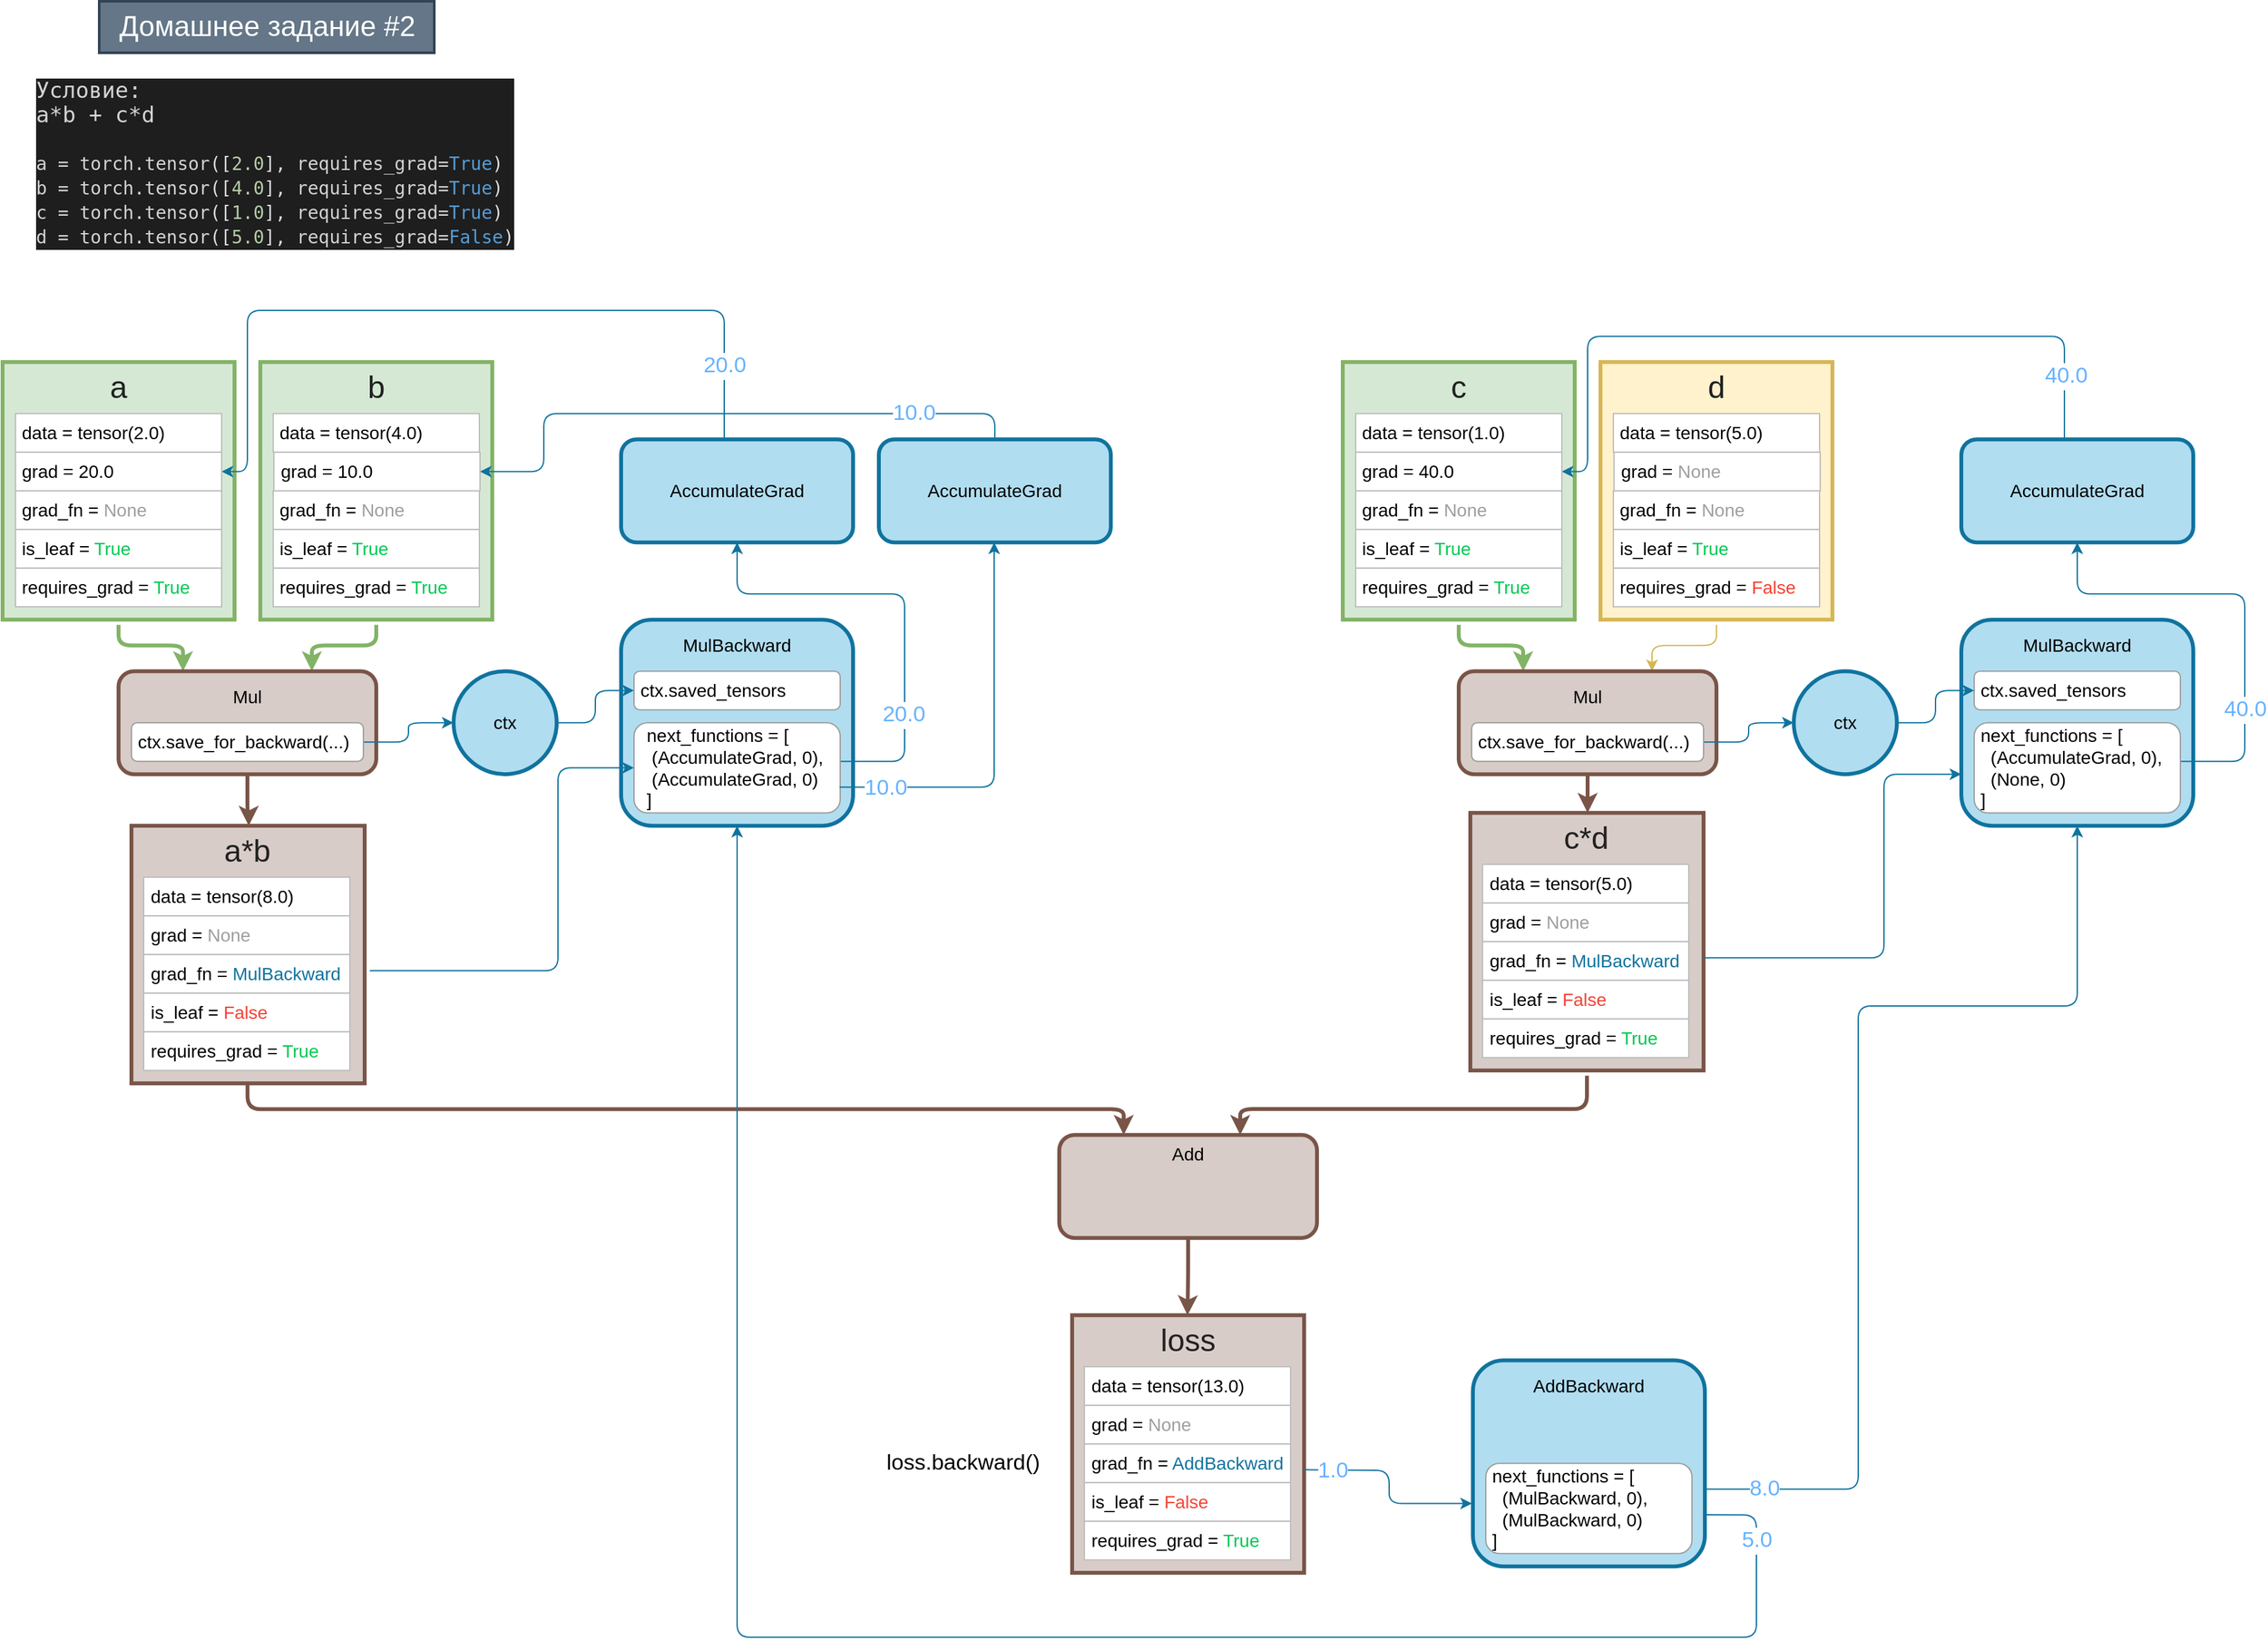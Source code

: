<mxfile version="20.6.0" type="github"><diagram id="vslNxuk_lqRWuXeU4qVt" name="Страница 1"><mxGraphModel dx="1038" dy="574" grid="1" gridSize="10" guides="1" tooltips="1" connect="1" arrows="1" fold="1" page="1" pageScale="1" pageWidth="827" pageHeight="1169" math="0" shadow="0"><root><mxCell id="0"/><mxCell id="1" parent="0"/><mxCell id="qWV-5Fo57e-LOUt43TfL-3" style="edgeStyle=orthogonalEdgeStyle;html=1;entryX=0.25;entryY=0;jettySize=auto;orthogonalLoop=1;strokeColor=#82b366;strokeWidth=3;endArrow=classic;endFill=1;rounded=1;fillColor=#d5e8d4;" parent="1" source="qWV-5Fo57e-LOUt43TfL-4" target="qWV-5Fo57e-LOUt43TfL-28" edge="1"><mxGeometry relative="1" as="geometry"/></mxCell><mxCell id="qWV-5Fo57e-LOUt43TfL-4" value="" style="rounded=0;whiteSpace=wrap;html=1;fillColor=#d5e8d4;strokeColor=#82b366;glass=0;comic=0;shadow=0;strokeWidth=3;perimeterSpacing=4;" parent="1" vertex="1"><mxGeometry x="1100" y="450.08" width="180" height="200" as="geometry"/></mxCell><mxCell id="qWV-5Fo57e-LOUt43TfL-5" value="&lt;div style=&quot;text-align: justify ; font-size: 14px&quot;&gt;data = tensor(1.0)&lt;/div&gt;" style="rounded=0;whiteSpace=wrap;html=1;align=left;fontSize=14;fillColor=#ffffff;strokeColor=#BDBDBD;fontColor=#000000;perimeterSpacing=0;labelBorderColor=none;spacing=5;spacingLeft=0;" parent="1" vertex="1"><mxGeometry x="1110" y="490.08" width="160" height="30" as="geometry"/></mxCell><mxCell id="qWV-5Fo57e-LOUt43TfL-6" value="&lt;div style=&quot;text-align: center ; font-size: 24px&quot;&gt;с&lt;/div&gt;" style="rounded=1;whiteSpace=wrap;html=1;align=center;strokeColor=none;fontSize=24;fillColor=none;fontColor=#212121;" parent="1" vertex="1"><mxGeometry x="1130" y="450.08" width="120" height="40" as="geometry"/></mxCell><mxCell id="qWV-5Fo57e-LOUt43TfL-7" value="&lt;div style=&quot;text-align: justify ; font-size: 14px&quot;&gt;grad_fn = &lt;font color=&quot;#9e9e9e&quot;&gt;None&lt;/font&gt;&lt;br&gt;&lt;/div&gt;" style="rounded=0;whiteSpace=wrap;html=1;align=left;fontSize=14;verticalAlign=middle;fillColor=#ffffff;strokeColor=#BDBDBD;perimeterSpacing=0;labelBorderColor=none;spacing=5;spacingLeft=0;" parent="1" vertex="1"><mxGeometry x="1110" y="550.08" width="160" height="30" as="geometry"/></mxCell><mxCell id="qWV-5Fo57e-LOUt43TfL-8" value="&lt;div style=&quot;text-align: justify ; font-size: 14px&quot;&gt;is_leaf = &lt;font color=&quot;#00c853&quot;&gt;True&lt;/font&gt;&lt;br&gt;&lt;/div&gt;" style="rounded=0;whiteSpace=wrap;html=1;align=left;fontSize=14;verticalAlign=middle;fillColor=#ffffff;strokeColor=#BDBDBD;perimeterSpacing=0;labelBorderColor=none;spacing=5;spacingLeft=0;" parent="1" vertex="1"><mxGeometry x="1110" y="580.08" width="160" height="30" as="geometry"/></mxCell><mxCell id="qWV-5Fo57e-LOUt43TfL-9" value="&lt;div style=&quot;text-align: justify ; font-size: 14px&quot;&gt;&lt;span style=&quot;font-size: 14px&quot;&gt;requires_grad = &lt;font color=&quot;#00c853&quot;&gt;True&lt;/font&gt;&lt;/span&gt;&lt;/div&gt;" style="rounded=0;whiteSpace=wrap;html=1;align=left;fontSize=14;verticalAlign=middle;fillColor=#ffffff;strokeColor=#BDBDBD;perimeterSpacing=0;labelBorderColor=none;spacing=5;spacingLeft=0;" parent="1" vertex="1"><mxGeometry x="1110" y="610.08" width="160" height="30" as="geometry"/></mxCell><mxCell id="qWV-5Fo57e-LOUt43TfL-10" style="edgeStyle=orthogonalEdgeStyle;rounded=1;html=1;entryX=1;entryY=0.5;jettySize=auto;orthogonalLoop=1;fillColor=#b1ddf0;strokeColor=#10739e;exitX=0;exitY=0.5;" parent="1" source="qWV-5Fo57e-LOUt43TfL-11" edge="1"><mxGeometry relative="1" as="geometry"><Array as="points"><mxPoint x="1660" y="550.08"/><mxPoint x="1660" y="430.08"/><mxPoint x="1290" y="430.08"/><mxPoint x="1290" y="535.08"/></Array><mxPoint x="1270" y="535.08" as="targetPoint"/></mxGeometry></mxCell><mxCell id="Y0QleXKZ6PcDvwRHYD04-9" value="40.0" style="edgeLabel;html=1;align=center;verticalAlign=middle;resizable=0;points=[];fontSize=17;fontColor=#66B2FF;" parent="qWV-5Fo57e-LOUt43TfL-10" vertex="1" connectable="0"><mxGeometry x="-0.512" y="-1" relative="1" as="geometry"><mxPoint as="offset"/></mxGeometry></mxCell><mxCell id="qWV-5Fo57e-LOUt43TfL-11" value="" style="rounded=1;whiteSpace=wrap;html=1;strokeColor=#10739e;strokeWidth=3;fillColor=#b1ddf0;fontSize=14;align=right;" parent="1" vertex="1"><mxGeometry x="1580" y="510.08" width="180" height="80" as="geometry"/></mxCell><mxCell id="qWV-5Fo57e-LOUt43TfL-12" value="AccumulateGrad&lt;br&gt;" style="text;html=1;strokeColor=none;fillColor=none;align=center;verticalAlign=middle;whiteSpace=wrap;rounded=0;fontSize=14;fontColor=#000000;" parent="1" vertex="1"><mxGeometry x="1590" y="520.08" width="160" height="60" as="geometry"/></mxCell><mxCell id="qWV-5Fo57e-LOUt43TfL-13" style="edgeStyle=orthogonalEdgeStyle;html=1;entryX=0.75;entryY=0;jettySize=auto;orthogonalLoop=1;fillColor=#fff2cc;strokeColor=#d6b656;rounded=1;strokeWidth=1;" parent="1" source="qWV-5Fo57e-LOUt43TfL-14" target="qWV-5Fo57e-LOUt43TfL-28" edge="1"><mxGeometry relative="1" as="geometry"/></mxCell><mxCell id="qWV-5Fo57e-LOUt43TfL-14" value="" style="rounded=0;whiteSpace=wrap;html=1;fillColor=#fff2cc;strokeColor=#d6b656;glass=0;comic=0;shadow=0;strokeWidth=3;perimeterSpacing=4;" parent="1" vertex="1"><mxGeometry x="1300" y="450.08" width="180" height="200" as="geometry"/></mxCell><mxCell id="qWV-5Fo57e-LOUt43TfL-15" value="&lt;div style=&quot;text-align: justify ; font-size: 14px&quot;&gt;data = tensor(5.0)&lt;/div&gt;" style="rounded=0;whiteSpace=wrap;html=1;align=left;fontSize=14;fillColor=#ffffff;strokeColor=#BDBDBD;fontColor=#000000;perimeterSpacing=0;labelBorderColor=none;spacing=5;spacingLeft=0;" parent="1" vertex="1"><mxGeometry x="1310" y="490.08" width="160" height="30" as="geometry"/></mxCell><mxCell id="qWV-5Fo57e-LOUt43TfL-16" value="&lt;div style=&quot;text-align: center ; font-size: 24px&quot;&gt;d&lt;/div&gt;" style="rounded=1;whiteSpace=wrap;html=1;align=center;strokeColor=none;fontSize=24;fillColor=none;fontColor=#212121;" parent="1" vertex="1"><mxGeometry x="1330" y="450.08" width="120" height="40" as="geometry"/></mxCell><mxCell id="qWV-5Fo57e-LOUt43TfL-17" value="&lt;div style=&quot;text-align: justify ; font-size: 14px&quot;&gt;grad_fn = &lt;font color=&quot;#9e9e9e&quot;&gt;None&lt;/font&gt;&lt;br&gt;&lt;/div&gt;" style="rounded=0;whiteSpace=wrap;html=1;align=left;fontSize=14;verticalAlign=middle;fillColor=#ffffff;strokeColor=#BDBDBD;perimeterSpacing=0;labelBorderColor=none;spacing=5;spacingLeft=0;" parent="1" vertex="1"><mxGeometry x="1310" y="550.08" width="160" height="30" as="geometry"/></mxCell><mxCell id="qWV-5Fo57e-LOUt43TfL-18" value="&lt;div style=&quot;text-align: justify ; font-size: 14px&quot;&gt;is_leaf = &lt;font color=&quot;#00c853&quot;&gt;True&lt;/font&gt;&lt;br&gt;&lt;/div&gt;" style="rounded=0;whiteSpace=wrap;html=1;align=left;fontSize=14;verticalAlign=middle;fillColor=#ffffff;strokeColor=#BDBDBD;perimeterSpacing=0;labelBorderColor=none;spacing=5;spacingLeft=0;" parent="1" vertex="1"><mxGeometry x="1310" y="580.08" width="160" height="30" as="geometry"/></mxCell><mxCell id="qWV-5Fo57e-LOUt43TfL-27" style="edgeStyle=orthogonalEdgeStyle;html=1;endArrow=classic;endFill=1;jettySize=auto;orthogonalLoop=1;strokeColor=#795548;strokeWidth=3;rounded=1;" parent="1" source="qWV-5Fo57e-LOUt43TfL-28" edge="1"><mxGeometry relative="1" as="geometry"><mxPoint x="1290" y="800.08" as="targetPoint"/><Array as="points"><mxPoint x="1290" y="790.08"/><mxPoint x="1290" y="790.08"/></Array></mxGeometry></mxCell><mxCell id="qWV-5Fo57e-LOUt43TfL-28" value="" style="rounded=1;whiteSpace=wrap;html=1;strokeColor=#795548;strokeWidth=3;fillColor=#D7CCC8;fontSize=14;align=right;" parent="1" vertex="1"><mxGeometry x="1190" y="690.08" width="200" height="80" as="geometry"/></mxCell><mxCell id="qWV-5Fo57e-LOUt43TfL-29" value="Mul&lt;br&gt;" style="text;html=1;strokeColor=none;fillColor=none;align=center;verticalAlign=middle;whiteSpace=wrap;rounded=0;fontSize=14;fontColor=#000000;" parent="1" vertex="1"><mxGeometry x="1250" y="690.08" width="80" height="40" as="geometry"/></mxCell><mxCell id="qWV-5Fo57e-LOUt43TfL-30" style="edgeStyle=orthogonalEdgeStyle;html=1;entryX=0;entryY=0.5;endArrow=classic;endFill=1;jettySize=auto;orthogonalLoop=1;strokeColor=#10739e;strokeWidth=1;fillColor=#b1ddf0;rounded=1;" parent="1" source="qWV-5Fo57e-LOUt43TfL-31" target="qWV-5Fo57e-LOUt43TfL-32" edge="1"><mxGeometry relative="1" as="geometry"/></mxCell><mxCell id="qWV-5Fo57e-LOUt43TfL-31" value="ctx.save_for_backward(...)&lt;br&gt;" style="rounded=1;whiteSpace=wrap;html=1;strokeColor=#9E9E9E;strokeWidth=1;fillColor=#ffffff;gradientColor=none;fontSize=14;fontColor=#000000;align=left;spacing=5;" parent="1" vertex="1"><mxGeometry x="1200" y="730.08" width="180" height="30" as="geometry"/></mxCell><mxCell id="qWV-5Fo57e-LOUt43TfL-32" value="ctx" style="ellipse;whiteSpace=wrap;html=1;aspect=fixed;strokeColor=#10739e;strokeWidth=3;fillColor=#b1ddf0;fontSize=14;" parent="1" vertex="1"><mxGeometry x="1450" y="690.08" width="80" height="80" as="geometry"/></mxCell><mxCell id="qWV-5Fo57e-LOUt43TfL-33" value="" style="rounded=1;whiteSpace=wrap;html=1;strokeColor=#10739e;strokeWidth=3;fillColor=#b1ddf0;fontSize=14;align=right;" parent="1" vertex="1"><mxGeometry x="1580" y="650.08" width="180" height="160" as="geometry"/></mxCell><mxCell id="qWV-5Fo57e-LOUt43TfL-34" value="MulBackward&lt;br&gt;" style="text;html=1;strokeColor=none;fillColor=none;align=center;verticalAlign=middle;whiteSpace=wrap;rounded=0;fontSize=14;fontColor=#000000;" parent="1" vertex="1"><mxGeometry x="1590" y="650.08" width="160" height="40" as="geometry"/></mxCell><mxCell id="qWV-5Fo57e-LOUt43TfL-35" value="ctx.saved_tensors&lt;br&gt;" style="rounded=1;whiteSpace=wrap;html=1;strokeColor=#9E9E9E;strokeWidth=1;fillColor=#ffffff;gradientColor=none;fontSize=14;fontColor=#000000;align=left;spacing=5;" parent="1" vertex="1"><mxGeometry x="1590" y="690.08" width="160" height="30" as="geometry"/></mxCell><mxCell id="qWV-5Fo57e-LOUt43TfL-36" style="edgeStyle=orthogonalEdgeStyle;html=1;entryX=0;entryY=0.5;endArrow=classic;endFill=1;jettySize=auto;orthogonalLoop=1;strokeColor=#10739e;strokeWidth=1;fontSize=14;fillColor=#b1ddf0;rounded=1;" parent="1" source="qWV-5Fo57e-LOUt43TfL-32" target="qWV-5Fo57e-LOUt43TfL-35" edge="1"><mxGeometry relative="1" as="geometry"/></mxCell><mxCell id="qWV-5Fo57e-LOUt43TfL-37" style="edgeStyle=orthogonalEdgeStyle;rounded=1;html=1;jettySize=auto;orthogonalLoop=1;strokeColor=#10739E;entryX=0.5;entryY=1;" parent="1" source="qWV-5Fo57e-LOUt43TfL-38" target="qWV-5Fo57e-LOUt43TfL-11" edge="1"><mxGeometry relative="1" as="geometry"><mxPoint x="1760" y="600.08" as="targetPoint"/><Array as="points"><mxPoint x="1800" y="760.08"/><mxPoint x="1800" y="630.08"/><mxPoint x="1670" y="630.08"/></Array></mxGeometry></mxCell><mxCell id="Y0QleXKZ6PcDvwRHYD04-8" value="40.0" style="edgeLabel;html=1;align=center;verticalAlign=middle;resizable=0;points=[];fontSize=17;fontColor=#66B2FF;" parent="qWV-5Fo57e-LOUt43TfL-37" vertex="1" connectable="0"><mxGeometry x="-0.807" relative="1" as="geometry"><mxPoint x="16" y="-40" as="offset"/></mxGeometry></mxCell><mxCell id="qWV-5Fo57e-LOUt43TfL-38" value="next_functions = [&lt;br&gt;&amp;nbsp; (AccumulateGrad, 0),&lt;br&gt;&amp;nbsp; (None, 0)&lt;br&gt;]&lt;br&gt;" style="rounded=1;whiteSpace=wrap;html=1;strokeColor=#9E9E9E;strokeWidth=1;fillColor=#ffffff;gradientColor=none;fontSize=14;fontColor=#000000;align=left;spacing=5;" parent="1" vertex="1"><mxGeometry x="1590" y="730.08" width="160" height="70" as="geometry"/></mxCell><mxCell id="qWV-5Fo57e-LOUt43TfL-39" value="&lt;div style=&quot;text-align: justify ; font-size: 14px&quot;&gt;&lt;span style=&quot;font-size: 14px&quot;&gt;requires_grad = &lt;font color=&quot;#f44336&quot;&gt;False&lt;/font&gt;&lt;/span&gt;&lt;/div&gt;" style="rounded=0;whiteSpace=wrap;html=1;align=left;fontSize=14;verticalAlign=middle;fillColor=#ffffff;strokeColor=#BDBDBD;perimeterSpacing=0;labelBorderColor=none;spacing=5;spacingLeft=0;" parent="1" vertex="1"><mxGeometry x="1310" y="610.08" width="160" height="30" as="geometry"/></mxCell><mxCell id="qWV-5Fo57e-LOUt43TfL-41" value="&lt;div style=&quot;text-align: justify ; font-size: 14px&quot;&gt;grad = &lt;font color=&quot;#9e9e9e&quot;&gt;None&lt;/font&gt;&lt;br&gt;&lt;/div&gt;" style="rounded=0;whiteSpace=wrap;html=1;align=left;fontSize=14;fillColor=#ffffff;strokeColor=#BDBDBD;perimeterSpacing=0;labelBorderColor=none;spacing=5;spacingLeft=0;" parent="1" vertex="1"><mxGeometry x="1310.5" y="520.08" width="160" height="30" as="geometry"/></mxCell><mxCell id="qWV-5Fo57e-LOUt43TfL-42" value="&lt;div style=&quot;text-align: justify ; font-size: 14px&quot;&gt;grad = 40.0&lt;br&gt;&lt;/div&gt;" style="rounded=0;whiteSpace=wrap;html=1;align=left;fontSize=14;fillColor=#ffffff;strokeColor=#BDBDBD;perimeterSpacing=0;labelBorderColor=none;spacing=5;spacingLeft=0;" parent="1" vertex="1"><mxGeometry x="1110" y="520.08" width="160" height="30" as="geometry"/></mxCell><mxCell id="qWV-5Fo57e-LOUt43TfL-45" style="edgeStyle=orthogonalEdgeStyle;html=1;entryX=0.25;entryY=0;jettySize=auto;orthogonalLoop=1;strokeColor=#82b366;strokeWidth=3;endArrow=classic;endFill=1;rounded=1;fillColor=#d5e8d4;" parent="1" source="qWV-5Fo57e-LOUt43TfL-46" target="qWV-5Fo57e-LOUt43TfL-70" edge="1"><mxGeometry relative="1" as="geometry"/></mxCell><mxCell id="qWV-5Fo57e-LOUt43TfL-46" value="" style="rounded=0;whiteSpace=wrap;html=1;fillColor=#d5e8d4;strokeColor=#82b366;glass=0;comic=0;shadow=0;strokeWidth=3;perimeterSpacing=4;" parent="1" vertex="1"><mxGeometry x="60" y="450.08" width="180" height="200" as="geometry"/></mxCell><mxCell id="qWV-5Fo57e-LOUt43TfL-47" value="&lt;div style=&quot;text-align: justify ; font-size: 14px&quot;&gt;data = tensor(2.0)&lt;/div&gt;" style="rounded=0;whiteSpace=wrap;html=1;align=left;fontSize=14;fillColor=#ffffff;strokeColor=#BDBDBD;fontColor=#000000;perimeterSpacing=0;labelBorderColor=none;spacing=5;spacingLeft=0;" parent="1" vertex="1"><mxGeometry x="70" y="490.08" width="160" height="30" as="geometry"/></mxCell><mxCell id="qWV-5Fo57e-LOUt43TfL-48" value="&lt;div style=&quot;text-align: center ; font-size: 24px&quot;&gt;a&lt;/div&gt;" style="rounded=1;whiteSpace=wrap;html=1;align=center;strokeColor=none;fontSize=24;fillColor=none;fontColor=#212121;" parent="1" vertex="1"><mxGeometry x="90" y="450.08" width="120" height="40" as="geometry"/></mxCell><mxCell id="qWV-5Fo57e-LOUt43TfL-49" value="&lt;div style=&quot;text-align: justify ; font-size: 14px&quot;&gt;grad_fn = &lt;font color=&quot;#9e9e9e&quot;&gt;None&lt;/font&gt;&lt;br&gt;&lt;/div&gt;" style="rounded=0;whiteSpace=wrap;html=1;align=left;fontSize=14;verticalAlign=middle;fillColor=#ffffff;strokeColor=#BDBDBD;perimeterSpacing=0;labelBorderColor=none;spacing=5;spacingLeft=0;" parent="1" vertex="1"><mxGeometry x="70" y="550.08" width="160" height="30" as="geometry"/></mxCell><mxCell id="qWV-5Fo57e-LOUt43TfL-50" value="&lt;div style=&quot;text-align: justify ; font-size: 14px&quot;&gt;is_leaf = &lt;font color=&quot;#00c853&quot;&gt;True&lt;/font&gt;&lt;br&gt;&lt;/div&gt;" style="rounded=0;whiteSpace=wrap;html=1;align=left;fontSize=14;verticalAlign=middle;fillColor=#ffffff;strokeColor=#BDBDBD;perimeterSpacing=0;labelBorderColor=none;spacing=5;spacingLeft=0;" parent="1" vertex="1"><mxGeometry x="70" y="580.08" width="160" height="30" as="geometry"/></mxCell><mxCell id="qWV-5Fo57e-LOUt43TfL-51" value="&lt;div style=&quot;text-align: justify ; font-size: 14px&quot;&gt;&lt;span style=&quot;font-size: 14px&quot;&gt;requires_grad = &lt;font color=&quot;#00c853&quot;&gt;True&lt;/font&gt;&lt;/span&gt;&lt;/div&gt;" style="rounded=0;whiteSpace=wrap;html=1;align=left;fontSize=14;verticalAlign=middle;fillColor=#ffffff;strokeColor=#BDBDBD;perimeterSpacing=0;labelBorderColor=none;spacing=5;spacingLeft=0;" parent="1" vertex="1"><mxGeometry x="70" y="610.08" width="160" height="30" as="geometry"/></mxCell><mxCell id="qWV-5Fo57e-LOUt43TfL-52" style="edgeStyle=orthogonalEdgeStyle;rounded=1;html=1;entryX=1;entryY=0.5;jettySize=auto;orthogonalLoop=1;fillColor=#b1ddf0;strokeColor=#10739e;exitX=0;exitY=0.5;" parent="1" source="qWV-5Fo57e-LOUt43TfL-53" edge="1"><mxGeometry relative="1" as="geometry"><Array as="points"><mxPoint x="620" y="550"/><mxPoint x="620" y="410"/><mxPoint x="250" y="410"/><mxPoint x="250" y="535"/></Array><mxPoint x="230" y="535.08" as="targetPoint"/></mxGeometry></mxCell><mxCell id="Y0QleXKZ6PcDvwRHYD04-12" value="20.0" style="edgeLabel;html=1;align=center;verticalAlign=middle;resizable=0;points=[];fontSize=17;fontColor=#66B2FF;" parent="qWV-5Fo57e-LOUt43TfL-52" vertex="1" connectable="0"><mxGeometry x="-0.519" relative="1" as="geometry"><mxPoint as="offset"/></mxGeometry></mxCell><mxCell id="qWV-5Fo57e-LOUt43TfL-53" value="" style="rounded=1;whiteSpace=wrap;html=1;strokeColor=#10739e;strokeWidth=3;fillColor=#b1ddf0;fontSize=14;align=right;" parent="1" vertex="1"><mxGeometry x="540" y="510.08" width="180" height="80" as="geometry"/></mxCell><mxCell id="qWV-5Fo57e-LOUt43TfL-54" value="AccumulateGrad&lt;br&gt;" style="text;html=1;strokeColor=none;fillColor=none;align=center;verticalAlign=middle;whiteSpace=wrap;rounded=0;fontSize=14;fontColor=#000000;" parent="1" vertex="1"><mxGeometry x="550" y="520.08" width="160" height="60" as="geometry"/></mxCell><mxCell id="qWV-5Fo57e-LOUt43TfL-55" style="edgeStyle=orthogonalEdgeStyle;html=1;entryX=0.75;entryY=0;jettySize=auto;orthogonalLoop=1;fillColor=#d5e8d4;strokeColor=#82b366;rounded=1;strokeWidth=3;" parent="1" source="qWV-5Fo57e-LOUt43TfL-56" target="qWV-5Fo57e-LOUt43TfL-70" edge="1"><mxGeometry relative="1" as="geometry"/></mxCell><mxCell id="qWV-5Fo57e-LOUt43TfL-56" value="" style="rounded=0;whiteSpace=wrap;html=1;fillColor=#d5e8d4;strokeColor=#82b366;glass=0;comic=0;shadow=0;strokeWidth=3;perimeterSpacing=4;" parent="1" vertex="1"><mxGeometry x="260" y="450.08" width="180" height="200" as="geometry"/></mxCell><mxCell id="qWV-5Fo57e-LOUt43TfL-57" value="&lt;div style=&quot;text-align: justify ; font-size: 14px&quot;&gt;data = tensor(4.0)&lt;/div&gt;" style="rounded=0;whiteSpace=wrap;html=1;align=left;fontSize=14;fillColor=#ffffff;strokeColor=#BDBDBD;fontColor=#000000;perimeterSpacing=0;labelBorderColor=none;spacing=5;spacingLeft=0;" parent="1" vertex="1"><mxGeometry x="270" y="490.08" width="160" height="30" as="geometry"/></mxCell><mxCell id="qWV-5Fo57e-LOUt43TfL-58" value="&lt;div style=&quot;text-align: center ; font-size: 24px&quot;&gt;b&lt;/div&gt;" style="rounded=1;whiteSpace=wrap;html=1;align=center;strokeColor=none;fontSize=24;fillColor=none;fontColor=#212121;" parent="1" vertex="1"><mxGeometry x="290" y="450.08" width="120" height="40" as="geometry"/></mxCell><mxCell id="qWV-5Fo57e-LOUt43TfL-59" value="&lt;div style=&quot;text-align: justify ; font-size: 14px&quot;&gt;grad_fn = &lt;font color=&quot;#9e9e9e&quot;&gt;None&lt;/font&gt;&lt;br&gt;&lt;/div&gt;" style="rounded=0;whiteSpace=wrap;html=1;align=left;fontSize=14;verticalAlign=middle;fillColor=#ffffff;strokeColor=#BDBDBD;perimeterSpacing=0;labelBorderColor=none;spacing=5;spacingLeft=0;" parent="1" vertex="1"><mxGeometry x="270" y="550.08" width="160" height="30" as="geometry"/></mxCell><mxCell id="qWV-5Fo57e-LOUt43TfL-60" value="&lt;div style=&quot;text-align: justify ; font-size: 14px&quot;&gt;is_leaf = &lt;font color=&quot;#00c853&quot;&gt;True&lt;/font&gt;&lt;br&gt;&lt;/div&gt;" style="rounded=0;whiteSpace=wrap;html=1;align=left;fontSize=14;verticalAlign=middle;fillColor=#ffffff;strokeColor=#BDBDBD;perimeterSpacing=0;labelBorderColor=none;spacing=5;spacingLeft=0;" parent="1" vertex="1"><mxGeometry x="270" y="580.08" width="160" height="30" as="geometry"/></mxCell><mxCell id="qWV-5Fo57e-LOUt43TfL-69" style="edgeStyle=orthogonalEdgeStyle;html=1;endArrow=classic;endFill=1;jettySize=auto;orthogonalLoop=1;strokeColor=#795548;strokeWidth=3;rounded=1;" parent="1" source="qWV-5Fo57e-LOUt43TfL-70" edge="1"><mxGeometry relative="1" as="geometry"><mxPoint x="251" y="810.08" as="targetPoint"/><Array as="points"><mxPoint x="250" y="800.08"/><mxPoint x="251" y="800.08"/></Array></mxGeometry></mxCell><mxCell id="qWV-5Fo57e-LOUt43TfL-70" value="" style="rounded=1;whiteSpace=wrap;html=1;strokeColor=#795548;strokeWidth=3;fillColor=#D7CCC8;fontSize=14;align=right;" parent="1" vertex="1"><mxGeometry x="150" y="690.08" width="200" height="80" as="geometry"/></mxCell><mxCell id="qWV-5Fo57e-LOUt43TfL-71" value="Mul&lt;br&gt;" style="text;html=1;strokeColor=none;fillColor=none;align=center;verticalAlign=middle;whiteSpace=wrap;rounded=0;fontSize=14;fontColor=#000000;" parent="1" vertex="1"><mxGeometry x="210" y="690.08" width="80" height="40" as="geometry"/></mxCell><mxCell id="qWV-5Fo57e-LOUt43TfL-72" style="edgeStyle=orthogonalEdgeStyle;html=1;entryX=0;entryY=0.5;endArrow=classic;endFill=1;jettySize=auto;orthogonalLoop=1;strokeColor=#10739e;strokeWidth=1;fillColor=#b1ddf0;rounded=1;" parent="1" source="qWV-5Fo57e-LOUt43TfL-73" target="qWV-5Fo57e-LOUt43TfL-74" edge="1"><mxGeometry relative="1" as="geometry"/></mxCell><mxCell id="qWV-5Fo57e-LOUt43TfL-73" value="ctx.save_for_backward(...)&lt;br&gt;" style="rounded=1;whiteSpace=wrap;html=1;strokeColor=#9E9E9E;strokeWidth=1;fillColor=#ffffff;gradientColor=none;fontSize=14;fontColor=#000000;align=left;spacing=5;" parent="1" vertex="1"><mxGeometry x="160" y="730.08" width="180" height="30" as="geometry"/></mxCell><mxCell id="qWV-5Fo57e-LOUt43TfL-74" value="ctx" style="ellipse;whiteSpace=wrap;html=1;aspect=fixed;strokeColor=#10739e;strokeWidth=3;fillColor=#b1ddf0;fontSize=14;" parent="1" vertex="1"><mxGeometry x="410" y="690.08" width="80" height="80" as="geometry"/></mxCell><mxCell id="qWV-5Fo57e-LOUt43TfL-75" value="" style="rounded=1;whiteSpace=wrap;html=1;strokeColor=#10739e;strokeWidth=3;fillColor=#b1ddf0;fontSize=14;align=right;" parent="1" vertex="1"><mxGeometry x="540" y="650.08" width="180" height="160" as="geometry"/></mxCell><mxCell id="qWV-5Fo57e-LOUt43TfL-76" value="MulBackward&lt;br&gt;" style="text;html=1;strokeColor=none;fillColor=none;align=center;verticalAlign=middle;whiteSpace=wrap;rounded=0;fontSize=14;fontColor=#000000;" parent="1" vertex="1"><mxGeometry x="550" y="650.08" width="160" height="40" as="geometry"/></mxCell><mxCell id="qWV-5Fo57e-LOUt43TfL-77" value="ctx.saved_tensors&lt;br&gt;" style="rounded=1;whiteSpace=wrap;html=1;strokeColor=#9E9E9E;strokeWidth=1;fillColor=#ffffff;gradientColor=none;fontSize=14;fontColor=#000000;align=left;spacing=5;" parent="1" vertex="1"><mxGeometry x="550" y="690.08" width="160" height="30" as="geometry"/></mxCell><mxCell id="qWV-5Fo57e-LOUt43TfL-78" style="edgeStyle=orthogonalEdgeStyle;html=1;entryX=0;entryY=0.5;endArrow=classic;endFill=1;jettySize=auto;orthogonalLoop=1;strokeColor=#10739e;strokeWidth=1;fontSize=14;fillColor=#b1ddf0;rounded=1;" parent="1" source="qWV-5Fo57e-LOUt43TfL-74" target="qWV-5Fo57e-LOUt43TfL-77" edge="1"><mxGeometry relative="1" as="geometry"/></mxCell><mxCell id="qWV-5Fo57e-LOUt43TfL-79" style="edgeStyle=orthogonalEdgeStyle;rounded=1;html=1;jettySize=auto;orthogonalLoop=1;strokeColor=#10739E;entryX=0.5;entryY=1;" parent="1" source="qWV-5Fo57e-LOUt43TfL-80" target="qWV-5Fo57e-LOUt43TfL-53" edge="1"><mxGeometry relative="1" as="geometry"><mxPoint x="720" y="600.08" as="targetPoint"/><Array as="points"><mxPoint x="760" y="760.08"/><mxPoint x="760" y="630.08"/><mxPoint x="630" y="630.08"/></Array></mxGeometry></mxCell><mxCell id="Y0QleXKZ6PcDvwRHYD04-11" value="20.0" style="edgeLabel;html=1;align=center;verticalAlign=middle;resizable=0;points=[];fontSize=17;fontColor=#66B2FF;" parent="qWV-5Fo57e-LOUt43TfL-79" vertex="1" connectable="0"><mxGeometry x="-0.509" y="1" relative="1" as="geometry"><mxPoint as="offset"/></mxGeometry></mxCell><mxCell id="qWV-5Fo57e-LOUt43TfL-80" value="&amp;nbsp;next_functions = [&lt;br&gt;&amp;nbsp; (AccumulateGrad, 0),&lt;br&gt;&amp;nbsp; (AccumulateGrad, 0)&lt;br&gt;&amp;nbsp;]" style="rounded=1;whiteSpace=wrap;html=1;strokeColor=#9E9E9E;strokeWidth=1;fillColor=#ffffff;gradientColor=none;fontSize=14;fontColor=#000000;align=left;spacing=5;spacingTop=1;spacingBottom=1;spacingLeft=1;spacingRight=1;" parent="1" vertex="1"><mxGeometry x="550" y="730.08" width="160" height="70" as="geometry"/></mxCell><mxCell id="qWV-5Fo57e-LOUt43TfL-81" value="&lt;div style=&quot;text-align: justify ; font-size: 14px&quot;&gt;&lt;span style=&quot;font-size: 14px&quot;&gt;requires_grad = &lt;font color=&quot;#00c853&quot;&gt;True&lt;/font&gt;&lt;/span&gt;&lt;/div&gt;" style="rounded=0;whiteSpace=wrap;html=1;align=left;fontSize=14;verticalAlign=middle;fillColor=#ffffff;strokeColor=#BDBDBD;perimeterSpacing=0;labelBorderColor=none;spacing=5;spacingLeft=0;" parent="1" vertex="1"><mxGeometry x="270" y="610.08" width="160" height="30" as="geometry"/></mxCell><mxCell id="qWV-5Fo57e-LOUt43TfL-83" value="" style="rounded=1;whiteSpace=wrap;html=1;strokeColor=#10739e;strokeWidth=3;fillColor=#b1ddf0;fontSize=14;align=right;" parent="1" vertex="1"><mxGeometry x="740" y="510.08" width="180" height="80" as="geometry"/></mxCell><mxCell id="qWV-5Fo57e-LOUt43TfL-84" style="edgeStyle=orthogonalEdgeStyle;rounded=1;html=1;entryX=1;entryY=0.5;jettySize=auto;orthogonalLoop=1;strokeColor=#10739E;strokeWidth=1;fontSize=14;fontColor=#10739E;exitX=0.5;exitY=0;" parent="1" source="qWV-5Fo57e-LOUt43TfL-83" edge="1"><mxGeometry relative="1" as="geometry"><Array as="points"><mxPoint x="830" y="490.08"/><mxPoint x="480" y="490.08"/><mxPoint x="480" y="535.08"/></Array><mxPoint x="430.5" y="535.08" as="targetPoint"/></mxGeometry></mxCell><mxCell id="Y0QleXKZ6PcDvwRHYD04-13" value="10.0" style="edgeLabel;html=1;align=center;verticalAlign=middle;resizable=0;points=[];fontSize=17;fontColor=#66B2FF;" parent="qWV-5Fo57e-LOUt43TfL-84" vertex="1" connectable="0"><mxGeometry x="-0.64" relative="1" as="geometry"><mxPoint as="offset"/></mxGeometry></mxCell><mxCell id="qWV-5Fo57e-LOUt43TfL-85" value="AccumulateGrad&lt;br&gt;" style="text;html=1;strokeColor=none;fillColor=none;align=center;verticalAlign=middle;whiteSpace=wrap;rounded=0;fontSize=14;fontColor=#000000;" parent="1" vertex="1"><mxGeometry x="750" y="520.08" width="160" height="60" as="geometry"/></mxCell><mxCell id="qWV-5Fo57e-LOUt43TfL-86" style="edgeStyle=orthogonalEdgeStyle;rounded=1;html=1;entryX=0.5;entryY=1;jettySize=auto;orthogonalLoop=1;strokeWidth=1;strokeColor=#10739E;" parent="1" edge="1"><mxGeometry relative="1" as="geometry"><mxPoint x="709.5" y="780.08" as="sourcePoint"/><mxPoint x="829.5" y="590.08" as="targetPoint"/><Array as="points"><mxPoint x="829.5" y="780.08"/></Array></mxGeometry></mxCell><mxCell id="Y0QleXKZ6PcDvwRHYD04-10" value="10.0" style="edgeLabel;html=1;align=center;verticalAlign=middle;resizable=0;points=[];fontSize=17;fontColor=#66B2FF;" parent="qWV-5Fo57e-LOUt43TfL-86" vertex="1" connectable="0"><mxGeometry x="-0.773" y="-1" relative="1" as="geometry"><mxPoint as="offset"/></mxGeometry></mxCell><mxCell id="qWV-5Fo57e-LOUt43TfL-87" value="&lt;div style=&quot;text-align: justify ; font-size: 14px&quot;&gt;grad = 10.0&lt;br&gt;&lt;/div&gt;" style="rounded=0;whiteSpace=wrap;html=1;align=left;fontSize=14;fillColor=#ffffff;strokeColor=#BDBDBD;perimeterSpacing=0;labelBorderColor=none;spacing=5;spacingLeft=0;" parent="1" vertex="1"><mxGeometry x="270.5" y="520.08" width="160" height="30" as="geometry"/></mxCell><mxCell id="qWV-5Fo57e-LOUt43TfL-88" value="&lt;div style=&quot;text-align: justify ; font-size: 14px&quot;&gt;grad = 20.0&lt;br&gt;&lt;/div&gt;" style="rounded=0;whiteSpace=wrap;html=1;align=left;fontSize=14;fillColor=#ffffff;strokeColor=#BDBDBD;perimeterSpacing=0;labelBorderColor=none;spacing=5;spacingLeft=0;" parent="1" vertex="1"><mxGeometry x="70" y="520.08" width="160" height="30" as="geometry"/></mxCell><mxCell id="qWV-5Fo57e-LOUt43TfL-89" value="Add" style="rounded=1;whiteSpace=wrap;html=1;strokeColor=#795548;strokeWidth=3;fillColor=#D7CCC8;fontSize=14;align=center;verticalAlign=top;" parent="1" vertex="1"><mxGeometry x="880" y="1050.08" width="200" height="80" as="geometry"/></mxCell><mxCell id="qWV-5Fo57e-LOUt43TfL-90" value="" style="rounded=0;whiteSpace=wrap;html=1;fillColor=#D7CCC8;strokeColor=#795548;glass=0;comic=0;shadow=0;strokeWidth=3;perimeterSpacing=4;" parent="1" vertex="1"><mxGeometry x="890" y="1190.08" width="180" height="200" as="geometry"/></mxCell><mxCell id="qWV-5Fo57e-LOUt43TfL-91" value="&lt;div style=&quot;text-align: justify ; font-size: 14px&quot;&gt;data = tensor(13.0)&lt;/div&gt;" style="rounded=0;whiteSpace=wrap;html=1;align=left;fontSize=14;fillColor=#ffffff;strokeColor=#BDBDBD;fontColor=#000000;perimeterSpacing=0;labelBorderColor=none;spacing=5;spacingLeft=0;" parent="1" vertex="1"><mxGeometry x="899.5" y="1230.08" width="160" height="30" as="geometry"/></mxCell><mxCell id="qWV-5Fo57e-LOUt43TfL-92" value="&lt;div style=&quot;text-align: justify ; font-size: 14px&quot;&gt;grad = &lt;font color=&quot;#9e9e9e&quot;&gt;None&lt;/font&gt;&lt;br&gt;&lt;/div&gt;" style="rounded=0;whiteSpace=wrap;html=1;align=left;fontSize=14;fillColor=#ffffff;strokeColor=#BDBDBD;perimeterSpacing=0;labelBorderColor=none;spacing=5;spacingLeft=0;" parent="1" vertex="1"><mxGeometry x="899.5" y="1260.08" width="160" height="30" as="geometry"/></mxCell><mxCell id="qWV-5Fo57e-LOUt43TfL-93" value="&lt;div style=&quot;text-align: center ; font-size: 24px&quot;&gt;loss&lt;/div&gt;" style="rounded=1;whiteSpace=wrap;html=1;align=center;strokeColor=none;fontSize=24;fillColor=none;fontColor=#212121;" parent="1" vertex="1"><mxGeometry x="919.5" y="1190.08" width="120" height="40" as="geometry"/></mxCell><mxCell id="qWV-5Fo57e-LOUt43TfL-94" value="&lt;div style=&quot;text-align: justify ; font-size: 14px&quot;&gt;grad_fn = &lt;font color=&quot;#10739e&quot;&gt;AddBackward&lt;/font&gt;&lt;br&gt;&lt;/div&gt;" style="rounded=0;whiteSpace=wrap;html=1;align=left;fontSize=14;verticalAlign=middle;fillColor=#ffffff;strokeColor=#BDBDBD;perimeterSpacing=0;labelBorderColor=none;spacing=5;spacingLeft=0;" parent="1" vertex="1"><mxGeometry x="899.5" y="1290.08" width="160" height="30" as="geometry"/></mxCell><mxCell id="qWV-5Fo57e-LOUt43TfL-95" value="&lt;div style=&quot;text-align: justify ; font-size: 14px&quot;&gt;is_leaf = &lt;font color=&quot;#f44336&quot;&gt;False&lt;/font&gt;&lt;br&gt;&lt;/div&gt;" style="rounded=0;whiteSpace=wrap;html=1;align=left;fontSize=14;verticalAlign=middle;fillColor=#ffffff;strokeColor=#BDBDBD;perimeterSpacing=0;labelBorderColor=none;spacing=5;spacingLeft=0;" parent="1" vertex="1"><mxGeometry x="899.5" y="1320.08" width="160" height="30" as="geometry"/></mxCell><mxCell id="qWV-5Fo57e-LOUt43TfL-96" value="&lt;div style=&quot;text-align: justify ; font-size: 14px&quot;&gt;&lt;span style=&quot;font-size: 14px&quot;&gt;requires_grad = &lt;font color=&quot;#00c853&quot;&gt;True&lt;/font&gt;&lt;/span&gt;&lt;/div&gt;" style="rounded=0;whiteSpace=wrap;html=1;align=left;fontSize=14;verticalAlign=middle;fillColor=#ffffff;strokeColor=#BDBDBD;perimeterSpacing=0;labelBorderColor=none;spacing=5;spacingLeft=0;" parent="1" vertex="1"><mxGeometry x="899.5" y="1350.08" width="160" height="30" as="geometry"/></mxCell><mxCell id="qWV-5Fo57e-LOUt43TfL-100" style="edgeStyle=orthogonalEdgeStyle;html=1;entryX=0.5;entryY=0;endArrow=classic;endFill=1;jettySize=auto;orthogonalLoop=1;strokeColor=#795548;strokeWidth=3;rounded=1;entryDx=0;entryDy=0;exitX=0.5;exitY=1;exitDx=0;exitDy=0;" parent="1" source="qWV-5Fo57e-LOUt43TfL-89" target="qWV-5Fo57e-LOUt43TfL-93" edge="1"><mxGeometry relative="1" as="geometry"><mxPoint x="1370" y="950.08" as="sourcePoint"/><mxPoint x="1040" y="1060.08" as="targetPoint"/><Array as="points"><mxPoint x="980" y="1160.08"/></Array></mxGeometry></mxCell><mxCell id="qWV-5Fo57e-LOUt43TfL-101" value="" style="rounded=1;whiteSpace=wrap;html=1;strokeColor=#10739e;strokeWidth=3;fillColor=#b1ddf0;fontSize=14;align=right;" parent="1" vertex="1"><mxGeometry x="1201" y="1225.08" width="180" height="160" as="geometry"/></mxCell><mxCell id="qWV-5Fo57e-LOUt43TfL-102" value="AddBackward&lt;br&gt;" style="text;html=1;strokeColor=none;fillColor=none;align=center;verticalAlign=middle;whiteSpace=wrap;rounded=0;fontSize=14;fontColor=#000000;" parent="1" vertex="1"><mxGeometry x="1211" y="1225.08" width="160" height="40" as="geometry"/></mxCell><mxCell id="qWV-5Fo57e-LOUt43TfL-104" value="next_functions = [&lt;br&gt;&amp;nbsp; (MulBackward, 0),&lt;br&gt;&amp;nbsp; (MulBackward, 0)&lt;br&gt;]" style="rounded=1;whiteSpace=wrap;html=1;strokeColor=#9E9E9E;strokeWidth=1;fillColor=#ffffff;gradientColor=none;fontSize=14;fontColor=#000000;align=left;spacing=5;" parent="1" vertex="1"><mxGeometry x="1211" y="1305.08" width="160" height="70" as="geometry"/></mxCell><mxCell id="qWV-5Fo57e-LOUt43TfL-114" value="" style="rounded=0;whiteSpace=wrap;html=1;fillColor=#D7CCC8;strokeColor=#795548;glass=0;comic=0;shadow=0;strokeWidth=3;perimeterSpacing=4;" parent="1" vertex="1"><mxGeometry x="160" y="810.08" width="181" height="200" as="geometry"/></mxCell><mxCell id="qWV-5Fo57e-LOUt43TfL-115" value="&lt;div style=&quot;text-align: justify ; font-size: 14px&quot;&gt;data = tensor(8.0)&lt;/div&gt;" style="rounded=0;whiteSpace=wrap;html=1;align=left;fontSize=14;fillColor=#ffffff;strokeColor=#BDBDBD;fontColor=#000000;perimeterSpacing=0;labelBorderColor=none;spacing=5;spacingLeft=0;" parent="1" vertex="1"><mxGeometry x="169.5" y="850.08" width="160" height="30" as="geometry"/></mxCell><mxCell id="qWV-5Fo57e-LOUt43TfL-116" value="&lt;div style=&quot;text-align: justify ; font-size: 14px&quot;&gt;grad = &lt;font color=&quot;#9e9e9e&quot;&gt;None&lt;/font&gt;&lt;br&gt;&lt;/div&gt;" style="rounded=0;whiteSpace=wrap;html=1;align=left;fontSize=14;fillColor=#ffffff;strokeColor=#BDBDBD;perimeterSpacing=0;labelBorderColor=none;spacing=5;spacingLeft=0;" parent="1" vertex="1"><mxGeometry x="169.5" y="880.08" width="160" height="30" as="geometry"/></mxCell><mxCell id="qWV-5Fo57e-LOUt43TfL-117" value="&lt;div style=&quot;text-align: center ; font-size: 24px&quot;&gt;a*b&lt;/div&gt;" style="rounded=1;whiteSpace=wrap;html=1;align=center;strokeColor=none;fontSize=24;fillColor=none;fontColor=#212121;" parent="1" vertex="1"><mxGeometry x="189.5" y="810.08" width="120" height="40" as="geometry"/></mxCell><mxCell id="qWV-5Fo57e-LOUt43TfL-118" value="&lt;div style=&quot;text-align: justify ; font-size: 14px&quot;&gt;grad_fn = &lt;font color=&quot;#10739e&quot;&gt;MulBackward&lt;/font&gt;&lt;br&gt;&lt;/div&gt;" style="rounded=0;whiteSpace=wrap;html=1;align=left;fontSize=14;verticalAlign=middle;fillColor=#ffffff;strokeColor=#BDBDBD;perimeterSpacing=0;labelBorderColor=none;spacing=5;spacingLeft=0;" parent="1" vertex="1"><mxGeometry x="169.5" y="910.08" width="160" height="30" as="geometry"/></mxCell><mxCell id="qWV-5Fo57e-LOUt43TfL-119" value="&lt;div style=&quot;text-align: justify ; font-size: 14px&quot;&gt;is_leaf = &lt;font color=&quot;#f44336&quot;&gt;False&lt;/font&gt;&lt;br&gt;&lt;/div&gt;" style="rounded=0;whiteSpace=wrap;html=1;align=left;fontSize=14;verticalAlign=middle;fillColor=#ffffff;strokeColor=#BDBDBD;perimeterSpacing=0;labelBorderColor=none;spacing=5;spacingLeft=0;" parent="1" vertex="1"><mxGeometry x="169.5" y="940.08" width="160" height="30" as="geometry"/></mxCell><mxCell id="qWV-5Fo57e-LOUt43TfL-120" value="&lt;div style=&quot;text-align: justify ; font-size: 14px&quot;&gt;&lt;span style=&quot;font-size: 14px&quot;&gt;requires_grad = &lt;font color=&quot;#00c853&quot;&gt;True&lt;/font&gt;&lt;/span&gt;&lt;/div&gt;" style="rounded=0;whiteSpace=wrap;html=1;align=left;fontSize=14;verticalAlign=middle;fillColor=#ffffff;strokeColor=#BDBDBD;perimeterSpacing=0;labelBorderColor=none;spacing=5;spacingLeft=0;" parent="1" vertex="1"><mxGeometry x="169.5" y="970.08" width="160" height="30" as="geometry"/></mxCell><mxCell id="qWV-5Fo57e-LOUt43TfL-122" style="edgeStyle=orthogonalEdgeStyle;html=1;endArrow=classic;endFill=1;jettySize=auto;orthogonalLoop=1;strokeColor=#10739e;strokeWidth=1;fontSize=14;fillColor=#b1ddf0;rounded=1;entryX=0;entryY=0.5;entryDx=0;entryDy=0;" parent="1" target="qWV-5Fo57e-LOUt43TfL-80" edge="1"><mxGeometry relative="1" as="geometry"><mxPoint x="345" y="922.58" as="sourcePoint"/><mxPoint x="521" y="760.08" as="targetPoint"/><Array as="points"><mxPoint x="491" y="923.08"/><mxPoint x="491" y="765.08"/></Array></mxGeometry></mxCell><mxCell id="qWV-5Fo57e-LOUt43TfL-123" value="" style="rounded=0;whiteSpace=wrap;html=1;fillColor=#D7CCC8;strokeColor=#795548;glass=0;comic=0;shadow=0;strokeWidth=3;perimeterSpacing=4;" parent="1" vertex="1"><mxGeometry x="1199" y="800.08" width="181" height="200" as="geometry"/></mxCell><mxCell id="qWV-5Fo57e-LOUt43TfL-124" value="&lt;div style=&quot;text-align: justify ; font-size: 14px&quot;&gt;data = tensor(5.0)&lt;/div&gt;" style="rounded=0;whiteSpace=wrap;html=1;align=left;fontSize=14;fillColor=#ffffff;strokeColor=#BDBDBD;fontColor=#000000;perimeterSpacing=0;labelBorderColor=none;spacing=5;spacingLeft=0;" parent="1" vertex="1"><mxGeometry x="1208.5" y="840.08" width="160" height="30" as="geometry"/></mxCell><mxCell id="qWV-5Fo57e-LOUt43TfL-125" value="&lt;div style=&quot;text-align: justify ; font-size: 14px&quot;&gt;grad = &lt;font color=&quot;#9e9e9e&quot;&gt;None&lt;/font&gt;&lt;br&gt;&lt;/div&gt;" style="rounded=0;whiteSpace=wrap;html=1;align=left;fontSize=14;fillColor=#ffffff;strokeColor=#BDBDBD;perimeterSpacing=0;labelBorderColor=none;spacing=5;spacingLeft=0;" parent="1" vertex="1"><mxGeometry x="1208.5" y="870.08" width="160" height="30" as="geometry"/></mxCell><mxCell id="qWV-5Fo57e-LOUt43TfL-126" value="&lt;div style=&quot;text-align: center ; font-size: 24px&quot;&gt;c*d&lt;/div&gt;" style="rounded=1;whiteSpace=wrap;html=1;align=center;strokeColor=none;fontSize=24;fillColor=none;fontColor=#212121;" parent="1" vertex="1"><mxGeometry x="1228.5" y="800.08" width="120" height="40" as="geometry"/></mxCell><mxCell id="qWV-5Fo57e-LOUt43TfL-127" value="&lt;div style=&quot;text-align: justify ; font-size: 14px&quot;&gt;grad_fn = &lt;font color=&quot;#10739e&quot;&gt;MulBackward&lt;/font&gt;&lt;br&gt;&lt;/div&gt;" style="rounded=0;whiteSpace=wrap;html=1;align=left;fontSize=14;verticalAlign=middle;fillColor=#ffffff;strokeColor=#BDBDBD;perimeterSpacing=0;labelBorderColor=none;spacing=5;spacingLeft=0;" parent="1" vertex="1"><mxGeometry x="1208.5" y="900.08" width="160" height="30" as="geometry"/></mxCell><mxCell id="qWV-5Fo57e-LOUt43TfL-128" value="&lt;div style=&quot;text-align: justify ; font-size: 14px&quot;&gt;is_leaf = &lt;font color=&quot;#f44336&quot;&gt;False&lt;/font&gt;&lt;br&gt;&lt;/div&gt;" style="rounded=0;whiteSpace=wrap;html=1;align=left;fontSize=14;verticalAlign=middle;fillColor=#ffffff;strokeColor=#BDBDBD;perimeterSpacing=0;labelBorderColor=none;spacing=5;spacingLeft=0;" parent="1" vertex="1"><mxGeometry x="1208.5" y="930.08" width="160" height="30" as="geometry"/></mxCell><mxCell id="qWV-5Fo57e-LOUt43TfL-129" value="&lt;div style=&quot;text-align: justify ; font-size: 14px&quot;&gt;&lt;span style=&quot;font-size: 14px&quot;&gt;requires_grad = &lt;font color=&quot;#00c853&quot;&gt;True&lt;/font&gt;&lt;/span&gt;&lt;/div&gt;" style="rounded=0;whiteSpace=wrap;html=1;align=left;fontSize=14;verticalAlign=middle;fillColor=#ffffff;strokeColor=#BDBDBD;perimeterSpacing=0;labelBorderColor=none;spacing=5;spacingLeft=0;" parent="1" vertex="1"><mxGeometry x="1208.5" y="960.08" width="160" height="30" as="geometry"/></mxCell><mxCell id="qWV-5Fo57e-LOUt43TfL-130" style="edgeStyle=orthogonalEdgeStyle;html=1;entryX=0;entryY=0.75;endArrow=classic;endFill=1;jettySize=auto;orthogonalLoop=1;strokeColor=#10739e;strokeWidth=1;fontSize=14;fillColor=#b1ddf0;rounded=1;entryDx=0;entryDy=0;" parent="1" target="qWV-5Fo57e-LOUt43TfL-33" edge="1"><mxGeometry relative="1" as="geometry"><mxPoint x="1380" y="912.58" as="sourcePoint"/><mxPoint x="1440" y="887.58" as="targetPoint"/><Array as="points"><mxPoint x="1520" y="913.08"/><mxPoint x="1520" y="770.08"/></Array></mxGeometry></mxCell><mxCell id="qWV-5Fo57e-LOUt43TfL-133" style="edgeStyle=orthogonalEdgeStyle;html=1;endArrow=classic;endFill=1;jettySize=auto;orthogonalLoop=1;strokeColor=#795548;strokeWidth=3;rounded=1;exitX=0.5;exitY=1;exitDx=0;exitDy=0;" parent="1" source="qWV-5Fo57e-LOUt43TfL-123" edge="1"><mxGeometry relative="1" as="geometry"><mxPoint x="1020.41" y="1020.08" as="sourcePoint"/><mxPoint x="1020.41" y="1050.08" as="targetPoint"/><Array as="points"><mxPoint x="1289" y="1030"/><mxPoint x="1020" y="1030"/></Array></mxGeometry></mxCell><mxCell id="qWV-5Fo57e-LOUt43TfL-134" style="edgeStyle=orthogonalEdgeStyle;html=1;endArrow=classic;endFill=1;jettySize=auto;orthogonalLoop=1;strokeColor=#795548;strokeWidth=3;rounded=1;entryX=0.25;entryY=0;entryDx=0;entryDy=0;" parent="1" target="qWV-5Fo57e-LOUt43TfL-89" edge="1"><mxGeometry relative="1" as="geometry"><mxPoint x="250.08" y="1010.08" as="sourcePoint"/><mxPoint x="250.08" y="1040.08" as="targetPoint"/><Array as="points"><mxPoint x="250" y="1030.08"/><mxPoint x="930" y="1030.08"/></Array></mxGeometry></mxCell><mxCell id="qWV-5Fo57e-LOUt43TfL-135" style="edgeStyle=orthogonalEdgeStyle;html=1;entryX=-0.004;entryY=0.695;endArrow=classic;endFill=1;jettySize=auto;orthogonalLoop=1;strokeColor=#10739e;strokeWidth=1;fillColor=#b1ddf0;rounded=1;entryDx=0;entryDy=0;entryPerimeter=0;" parent="1" target="qWV-5Fo57e-LOUt43TfL-101" edge="1"><mxGeometry relative="1" as="geometry"><mxPoint x="1070" y="1310.05" as="sourcePoint"/><mxPoint x="1140" y="1295.05" as="targetPoint"/></mxGeometry></mxCell><mxCell id="Y0QleXKZ6PcDvwRHYD04-7" value="1.0" style="edgeLabel;html=1;align=center;verticalAlign=middle;resizable=0;points=[];fontSize=17;fontColor=#66B2FF;" parent="qWV-5Fo57e-LOUt43TfL-135" vertex="1" connectable="0"><mxGeometry x="-0.723" y="-1" relative="1" as="geometry"><mxPoint as="offset"/></mxGeometry></mxCell><mxCell id="qWV-5Fo57e-LOUt43TfL-136" style="edgeStyle=orthogonalEdgeStyle;html=1;entryX=0.5;entryY=1;endArrow=classic;endFill=1;jettySize=auto;orthogonalLoop=1;strokeColor=#10739e;strokeWidth=1;fillColor=#b1ddf0;rounded=1;entryDx=0;entryDy=0;" parent="1" target="qWV-5Fo57e-LOUt43TfL-33" edge="1"><mxGeometry relative="1" as="geometry"><mxPoint x="1381" y="1325.08" as="sourcePoint"/><mxPoint x="1451" y="1310.08" as="targetPoint"/><Array as="points"><mxPoint x="1500" y="1325"/><mxPoint x="1500" y="950"/><mxPoint x="1670" y="950"/></Array></mxGeometry></mxCell><mxCell id="Y0QleXKZ6PcDvwRHYD04-6" value="8.0" style="edgeLabel;html=1;align=center;verticalAlign=middle;resizable=0;points=[];fontSize=17;fontColor=#66B2FF;" parent="qWV-5Fo57e-LOUt43TfL-136" vertex="1" connectable="0"><mxGeometry x="-0.946" relative="1" as="geometry"><mxPoint x="24" as="offset"/></mxGeometry></mxCell><mxCell id="qWV-5Fo57e-LOUt43TfL-137" style="edgeStyle=orthogonalEdgeStyle;html=1;endArrow=classic;endFill=1;jettySize=auto;orthogonalLoop=1;strokeColor=#10739e;strokeWidth=1;fillColor=#b1ddf0;rounded=1;entryX=0.5;entryY=1;entryDx=0;entryDy=0;" parent="1" target="qWV-5Fo57e-LOUt43TfL-75" edge="1"><mxGeometry relative="1" as="geometry"><mxPoint x="1379.44" y="1345.05" as="sourcePoint"/><mxPoint x="1691" y="1370.08" as="targetPoint"/><Array as="points"><mxPoint x="1421" y="1345.08"/><mxPoint x="1421" y="1440.08"/><mxPoint x="630" y="1440.08"/></Array></mxGeometry></mxCell><mxCell id="Y0QleXKZ6PcDvwRHYD04-5" value="5.0" style="edgeLabel;html=1;align=center;verticalAlign=middle;resizable=0;points=[];fontSize=17;fontColor=#66B2FF;" parent="qWV-5Fo57e-LOUt43TfL-137" vertex="1" connectable="0"><mxGeometry x="-0.954" y="2" relative="1" as="geometry"><mxPoint x="5" y="22" as="offset"/></mxGeometry></mxCell><mxCell id="Y0QleXKZ6PcDvwRHYD04-3" value="&lt;div style=&quot;color: rgb(212 , 212 , 212) ; background-color: rgb(30 , 30 , 30) ; font-family: monospace , &amp;#34;consolas&amp;#34; , &amp;#34;courier new&amp;#34; , monospace ; font-weight: normal ; font-size: 17px ; line-height: 19px&quot;&gt;&lt;div style=&quot;font-size: 17px&quot;&gt;&lt;span style=&quot;color: rgb(212 , 212 , 212) ; font-size: 17px&quot;&gt;Условие:&lt;br&gt;a*b&amp;nbsp;+&amp;nbsp;c*d&lt;br&gt;&lt;br&gt;&lt;/span&gt;&lt;div style=&quot;font-size: 14px&quot;&gt;a&amp;nbsp;=&amp;nbsp;torch.tensor&lt;span style=&quot;color: rgb(220 , 220 , 220)&quot;&gt;([&lt;/span&gt;&lt;span style=&quot;color: rgb(181 , 206 , 168)&quot;&gt;2.0&lt;/span&gt;&lt;span style=&quot;color: rgb(220 , 220 , 220)&quot;&gt;],&lt;/span&gt;&amp;nbsp;requires_grad=&lt;span style=&quot;color: rgb(86 , 156 , 214)&quot;&gt;True&lt;/span&gt;&lt;span style=&quot;color: rgb(220 , 220 , 220)&quot;&gt;)&lt;/span&gt;&lt;/div&gt;&lt;div style=&quot;font-size: 14px&quot;&gt;b&amp;nbsp;=&amp;nbsp;torch.tensor&lt;span style=&quot;color: rgb(220 , 220 , 220)&quot;&gt;([&lt;/span&gt;&lt;span style=&quot;color: rgb(181 , 206 , 168)&quot;&gt;4.0&lt;/span&gt;&lt;span style=&quot;color: rgb(220 , 220 , 220)&quot;&gt;],&lt;/span&gt;&amp;nbsp;requires_grad=&lt;span style=&quot;color: rgb(86 , 156 , 214)&quot;&gt;True&lt;/span&gt;&lt;span style=&quot;color: rgb(220 , 220 , 220)&quot;&gt;)&lt;/span&gt;&lt;/div&gt;&lt;div style=&quot;font-size: 14px&quot;&gt;c&amp;nbsp;=&amp;nbsp;torch.tensor&lt;span style=&quot;color: rgb(220 , 220 , 220)&quot;&gt;([&lt;/span&gt;&lt;span style=&quot;color: rgb(181 , 206 , 168)&quot;&gt;1.0&lt;/span&gt;&lt;span style=&quot;color: rgb(220 , 220 , 220)&quot;&gt;],&lt;/span&gt;&amp;nbsp;requires_grad=&lt;span style=&quot;color: rgb(86 , 156 , 214)&quot;&gt;True&lt;/span&gt;&lt;span style=&quot;color: rgb(220 , 220 , 220)&quot;&gt;)&lt;/span&gt;&lt;/div&gt;&lt;div style=&quot;font-size: 14px&quot;&gt;d&amp;nbsp;=&amp;nbsp;torch.tensor&lt;span style=&quot;color: rgb(220 , 220 , 220)&quot;&gt;([&lt;/span&gt;&lt;span style=&quot;color: rgb(181 , 206 , 168)&quot;&gt;5.0&lt;/span&gt;&lt;span style=&quot;color: rgb(220 , 220 , 220)&quot;&gt;],&lt;/span&gt;&amp;nbsp;requires_grad=&lt;span style=&quot;color: rgb(86 , 156 , 214)&quot;&gt;False&lt;/span&gt;&lt;span style=&quot;color: rgb(220 , 220 , 220)&quot;&gt;)&lt;/span&gt;&lt;/div&gt;&lt;/div&gt;&lt;/div&gt;" style="text;whiteSpace=wrap;html=1;fontSize=17;spacing=3;spacingTop=2;spacingLeft=2;spacingBottom=2;spacingRight=2;" parent="1" vertex="1"><mxGeometry x="80.5" y="220" width="149.5" height="30" as="geometry"/></mxCell><mxCell id="Y0QleXKZ6PcDvwRHYD04-4" value="&lt;font style=&quot;font-size: 22px&quot;&gt;Домашнее задание #2&lt;/font&gt;" style="text;html=1;align=center;verticalAlign=middle;resizable=0;points=[];autosize=1;strokeColor=#314354;fillColor=#647687;fontColor=#ffffff;strokeWidth=2;spacingTop=4;spacingBottom=4;spacingLeft=4;spacingRight=4;spacing=3;" parent="1" vertex="1"><mxGeometry x="135" y="170" width="260" height="40" as="geometry"/></mxCell><mxCell id="Y0QleXKZ6PcDvwRHYD04-14" value="&lt;div style=&quot;color: rgb(212 , 212 , 212) ; background-color: rgb(30 , 30 , 30) ; font-family: monospace , &amp;#34;consolas&amp;#34; , &amp;#34;courier new&amp;#34; , monospace ; font-size: 14px ; line-height: 19px&quot;&gt;&lt;br&gt;&lt;/div&gt;" style="text;html=1;align=center;verticalAlign=middle;resizable=0;points=[];autosize=1;strokeColor=none;fillColor=none;fontSize=17;fontColor=#000000;" parent="1" vertex="1"><mxGeometry x="800" y="1260" width="20" height="20" as="geometry"/></mxCell><mxCell id="Y0QleXKZ6PcDvwRHYD04-15" value="loss.backward()" style="text;html=1;align=center;verticalAlign=middle;resizable=0;points=[];autosize=1;strokeColor=none;fillColor=none;fontSize=17;fontColor=#000000;" parent="1" vertex="1"><mxGeometry x="740" y="1290.08" width="130" height="30" as="geometry"/></mxCell></root></mxGraphModel></diagram></mxfile>